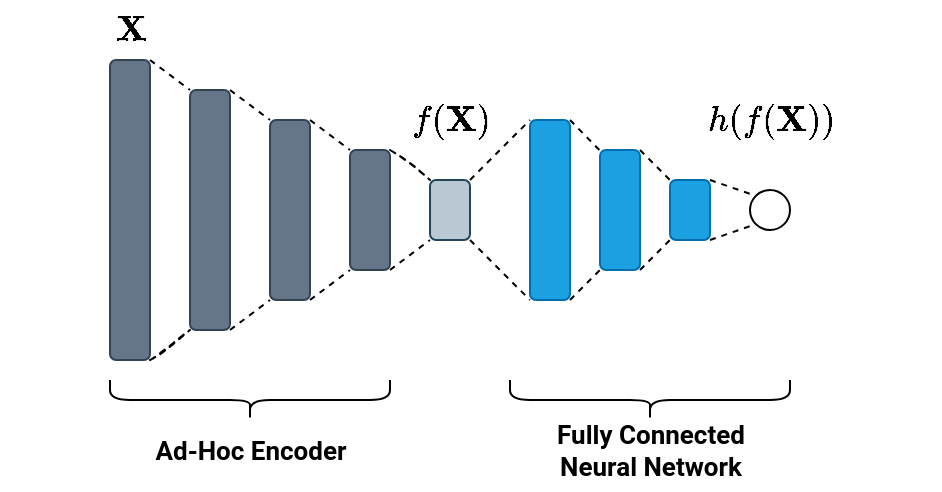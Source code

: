 <mxfile version="20.3.0" type="device"><diagram id="2QSo44NFBagZGtYs8OK3" name="Page-1"><mxGraphModel dx="470" dy="407" grid="1" gridSize="10" guides="1" tooltips="1" connect="1" arrows="1" fold="1" page="1" pageScale="1" pageWidth="850" pageHeight="1100" math="1" shadow="0"><root><mxCell id="0"/><mxCell id="1" parent="0"/><mxCell id="CF4yvR2Nh91F6hV0WE84-1" style="orthogonalLoop=1;jettySize=auto;html=1;exitX=1;exitY=0;exitDx=0;exitDy=0;entryX=0;entryY=0;entryDx=0;entryDy=0;fontFamily=Roboto;fontSource=https%3A%2F%2Ffonts.googleapis.com%2Fcss%3Ffamily%3DRoboto;strokeColor=default;sketch=0;rounded=0;endArrow=none;endFill=0;shadow=0;dashed=1;" parent="1" source="CF4yvR2Nh91F6hV0WE84-3" target="CF4yvR2Nh91F6hV0WE84-6" edge="1"><mxGeometry relative="1" as="geometry"/></mxCell><mxCell id="CF4yvR2Nh91F6hV0WE84-2" style="edgeStyle=none;rounded=0;sketch=1;orthogonalLoop=1;jettySize=auto;html=1;exitX=1;exitY=1;exitDx=0;exitDy=0;entryX=0;entryY=1;entryDx=0;entryDy=0;shadow=0;dashed=1;strokeColor=default;fontFamily=Roboto;fontSource=https%3A%2F%2Ffonts.googleapis.com%2Fcss%3Ffamily%3DRoboto;endArrow=none;endFill=0;" parent="1" source="CF4yvR2Nh91F6hV0WE84-3" target="CF4yvR2Nh91F6hV0WE84-6" edge="1"><mxGeometry relative="1" as="geometry"/></mxCell><mxCell id="CF4yvR2Nh91F6hV0WE84-3" value="" style="rounded=1;whiteSpace=wrap;html=1;fillColor=#647687;strokeColor=#314354;fontColor=#ffffff;" parent="1" vertex="1"><mxGeometry x="80" y="160" width="20" height="150" as="geometry"/></mxCell><mxCell id="CF4yvR2Nh91F6hV0WE84-4" style="edgeStyle=none;rounded=0;sketch=0;orthogonalLoop=1;jettySize=auto;html=1;exitX=1;exitY=0;exitDx=0;exitDy=0;entryX=0;entryY=0;entryDx=0;entryDy=0;shadow=0;strokeColor=default;fontFamily=Roboto;fontSource=https%3A%2F%2Ffonts.googleapis.com%2Fcss%3Ffamily%3DRoboto;endArrow=none;endFill=0;dashed=1;" parent="1" source="CF4yvR2Nh91F6hV0WE84-6" target="CF4yvR2Nh91F6hV0WE84-9" edge="1"><mxGeometry relative="1" as="geometry"/></mxCell><mxCell id="CF4yvR2Nh91F6hV0WE84-40" style="edgeStyle=none;rounded=0;orthogonalLoop=1;jettySize=auto;html=1;exitX=1;exitY=1;exitDx=0;exitDy=0;entryX=0;entryY=1;entryDx=0;entryDy=0;dashed=1;endArrow=none;endFill=0;" parent="1" source="CF4yvR2Nh91F6hV0WE84-6" target="CF4yvR2Nh91F6hV0WE84-9" edge="1"><mxGeometry relative="1" as="geometry"/></mxCell><mxCell id="CF4yvR2Nh91F6hV0WE84-6" value="" style="rounded=1;whiteSpace=wrap;html=1;fillColor=#647687;strokeColor=#314354;fontColor=#ffffff;" parent="1" vertex="1"><mxGeometry x="120" y="175" width="20" height="120" as="geometry"/></mxCell><mxCell id="CF4yvR2Nh91F6hV0WE84-7" style="edgeStyle=none;rounded=0;sketch=0;orthogonalLoop=1;jettySize=auto;html=1;exitX=1;exitY=0;exitDx=0;exitDy=0;entryX=0;entryY=0;entryDx=0;entryDy=0;shadow=0;strokeColor=default;fontFamily=Roboto;fontSource=https%3A%2F%2Ffonts.googleapis.com%2Fcss%3Ffamily%3DRoboto;endArrow=none;endFill=0;dashed=1;" parent="1" source="CF4yvR2Nh91F6hV0WE84-9" target="CF4yvR2Nh91F6hV0WE84-12" edge="1"><mxGeometry relative="1" as="geometry"/></mxCell><mxCell id="CF4yvR2Nh91F6hV0WE84-41" style="edgeStyle=none;rounded=0;orthogonalLoop=1;jettySize=auto;html=1;exitX=1;exitY=1;exitDx=0;exitDy=0;entryX=0;entryY=1;entryDx=0;entryDy=0;dashed=1;endArrow=none;endFill=0;" parent="1" source="CF4yvR2Nh91F6hV0WE84-9" target="CF4yvR2Nh91F6hV0WE84-12" edge="1"><mxGeometry relative="1" as="geometry"/></mxCell><mxCell id="CF4yvR2Nh91F6hV0WE84-9" value="" style="rounded=1;whiteSpace=wrap;html=1;fillColor=#647687;strokeColor=#314354;fontColor=#ffffff;" parent="1" vertex="1"><mxGeometry x="160" y="190" width="20" height="90" as="geometry"/></mxCell><mxCell id="CF4yvR2Nh91F6hV0WE84-11" style="edgeStyle=none;rounded=0;sketch=1;orthogonalLoop=1;jettySize=auto;html=1;exitX=1;exitY=0;exitDx=0;exitDy=0;entryX=0;entryY=0;entryDx=0;entryDy=0;shadow=0;dashed=1;strokeColor=default;fontFamily=Roboto;fontSource=https%3A%2F%2Ffonts.googleapis.com%2Fcss%3Ffamily%3DRoboto;endArrow=none;endFill=0;" parent="1" source="CF4yvR2Nh91F6hV0WE84-12" target="CF4yvR2Nh91F6hV0WE84-15" edge="1"><mxGeometry relative="1" as="geometry"/></mxCell><mxCell id="CF4yvR2Nh91F6hV0WE84-42" style="edgeStyle=none;rounded=0;orthogonalLoop=1;jettySize=auto;html=1;exitX=1;exitY=1;exitDx=0;exitDy=0;entryX=0;entryY=1;entryDx=0;entryDy=0;dashed=1;endArrow=none;endFill=0;" parent="1" source="CF4yvR2Nh91F6hV0WE84-12" target="CF4yvR2Nh91F6hV0WE84-15" edge="1"><mxGeometry relative="1" as="geometry"/></mxCell><mxCell id="CF4yvR2Nh91F6hV0WE84-12" value="" style="rounded=1;whiteSpace=wrap;html=1;fillColor=#647687;strokeColor=#314354;fontColor=#ffffff;" parent="1" vertex="1"><mxGeometry x="200" y="205" width="20" height="60" as="geometry"/></mxCell><mxCell id="CF4yvR2Nh91F6hV0WE84-34" style="rounded=0;orthogonalLoop=1;jettySize=auto;html=1;exitX=1;exitY=0;exitDx=0;exitDy=0;entryX=0;entryY=0;entryDx=0;entryDy=0;dashed=1;endArrow=none;endFill=0;" parent="1" source="CF4yvR2Nh91F6hV0WE84-15" target="CF4yvR2Nh91F6hV0WE84-36" edge="1"><mxGeometry relative="1" as="geometry"><mxPoint x="280" y="175" as="targetPoint"/></mxGeometry></mxCell><mxCell id="CF4yvR2Nh91F6hV0WE84-35" style="edgeStyle=none;rounded=0;orthogonalLoop=1;jettySize=auto;html=1;exitX=1;exitY=1;exitDx=0;exitDy=0;entryX=0;entryY=1;entryDx=0;entryDy=0;dashed=1;endArrow=none;endFill=0;" parent="1" source="CF4yvR2Nh91F6hV0WE84-15" target="CF4yvR2Nh91F6hV0WE84-36" edge="1"><mxGeometry relative="1" as="geometry"><mxPoint x="280" y="295" as="targetPoint"/></mxGeometry></mxCell><mxCell id="CF4yvR2Nh91F6hV0WE84-15" value="" style="rounded=1;whiteSpace=wrap;html=1;fillColor=#bac8d3;strokeColor=#23445d;" parent="1" vertex="1"><mxGeometry x="240" y="220" width="20" height="30" as="geometry"/></mxCell><mxCell id="CF4yvR2Nh91F6hV0WE84-26" value="" style="shape=curlyBracket;whiteSpace=wrap;html=1;rounded=1;flipH=1;rotation=90;" parent="1" vertex="1"><mxGeometry x="140" y="260" width="20" height="140" as="geometry"/></mxCell><mxCell id="CF4yvR2Nh91F6hV0WE84-28" value="&lt;font data-font-src=&quot;https://fonts.googleapis.com/css?family=Roboto&quot; face=&quot;Roboto&quot; style=&quot;font-size: 13px;&quot;&gt;&lt;b style=&quot;font-size: 13px;&quot;&gt;Ad-Hoc Encoder&lt;/b&gt;&lt;/font&gt;" style="text;html=1;align=center;verticalAlign=middle;resizable=0;points=[];autosize=1;strokeColor=none;fillColor=none;fontSize=13;" parent="1" vertex="1"><mxGeometry x="90" y="340" width="120" height="30" as="geometry"/></mxCell><mxCell id="CF4yvR2Nh91F6hV0WE84-30" value="$$\mathbf{X}$$" style="text;html=1;align=center;verticalAlign=middle;resizable=0;points=[];autosize=1;strokeColor=none;fillColor=none;fontFamily=Roboto;fontStyle=1;fontSize=15;" parent="1" vertex="1"><mxGeometry x="25" y="130" width="130" height="30" as="geometry"/></mxCell><mxCell id="CF4yvR2Nh91F6hV0WE84-31" value="$$f(\mathbf{X})$$" style="text;html=1;align=center;verticalAlign=middle;resizable=0;points=[];autosize=1;strokeColor=none;fillColor=none;fontFamily=Roboto;fontStyle=1;fontSize=15;" parent="1" vertex="1"><mxGeometry x="175" y="175" width="150" height="30" as="geometry"/></mxCell><mxCell id="CF4yvR2Nh91F6hV0WE84-43" style="edgeStyle=none;rounded=0;orthogonalLoop=1;jettySize=auto;html=1;exitX=1;exitY=0;exitDx=0;exitDy=0;entryX=1.008;entryY=1.052;entryDx=0;entryDy=0;entryPerimeter=0;dashed=1;endArrow=none;endFill=0;" parent="1" source="CF4yvR2Nh91F6hV0WE84-36" target="CF4yvR2Nh91F6hV0WE84-31" edge="1"><mxGeometry relative="1" as="geometry"/></mxCell><mxCell id="CF4yvR2Nh91F6hV0WE84-45" style="edgeStyle=none;rounded=0;orthogonalLoop=1;jettySize=auto;html=1;exitX=1;exitY=1;exitDx=0;exitDy=0;entryX=0;entryY=1;entryDx=0;entryDy=0;dashed=1;endArrow=none;endFill=0;" parent="1" source="CF4yvR2Nh91F6hV0WE84-36" target="CF4yvR2Nh91F6hV0WE84-37" edge="1"><mxGeometry relative="1" as="geometry"/></mxCell><mxCell id="CF4yvR2Nh91F6hV0WE84-36" value="" style="rounded=1;whiteSpace=wrap;html=1;fillColor=#1ba1e2;strokeColor=#006EAF;fontColor=#ffffff;" parent="1" vertex="1"><mxGeometry x="290" y="190" width="20" height="90" as="geometry"/></mxCell><mxCell id="CF4yvR2Nh91F6hV0WE84-44" style="edgeStyle=none;rounded=0;orthogonalLoop=1;jettySize=auto;html=1;exitX=1;exitY=0;exitDx=0;exitDy=0;entryX=0;entryY=0;entryDx=0;entryDy=0;dashed=1;endArrow=none;endFill=0;" parent="1" source="CF4yvR2Nh91F6hV0WE84-37" target="CF4yvR2Nh91F6hV0WE84-38" edge="1"><mxGeometry relative="1" as="geometry"/></mxCell><mxCell id="CF4yvR2Nh91F6hV0WE84-46" style="edgeStyle=none;rounded=0;orthogonalLoop=1;jettySize=auto;html=1;exitX=1;exitY=1;exitDx=0;exitDy=0;entryX=0;entryY=1;entryDx=0;entryDy=0;dashed=1;endArrow=none;endFill=0;" parent="1" source="CF4yvR2Nh91F6hV0WE84-37" target="CF4yvR2Nh91F6hV0WE84-38" edge="1"><mxGeometry relative="1" as="geometry"/></mxCell><mxCell id="CF4yvR2Nh91F6hV0WE84-37" value="" style="rounded=1;whiteSpace=wrap;html=1;fillColor=#1ba1e2;strokeColor=#006EAF;fontColor=#ffffff;" parent="1" vertex="1"><mxGeometry x="325" y="205" width="20" height="60" as="geometry"/></mxCell><mxCell id="CF4yvR2Nh91F6hV0WE84-47" style="edgeStyle=none;rounded=0;orthogonalLoop=1;jettySize=auto;html=1;exitX=1;exitY=0;exitDx=0;exitDy=0;entryX=0;entryY=0;entryDx=0;entryDy=0;dashed=1;endArrow=none;endFill=0;" parent="1" source="CF4yvR2Nh91F6hV0WE84-38" target="CF4yvR2Nh91F6hV0WE84-39" edge="1"><mxGeometry relative="1" as="geometry"/></mxCell><mxCell id="CF4yvR2Nh91F6hV0WE84-48" style="edgeStyle=none;rounded=0;orthogonalLoop=1;jettySize=auto;html=1;exitX=1;exitY=1;exitDx=0;exitDy=0;entryX=0;entryY=1;entryDx=0;entryDy=0;dashed=1;endArrow=none;endFill=0;" parent="1" source="CF4yvR2Nh91F6hV0WE84-38" target="CF4yvR2Nh91F6hV0WE84-39" edge="1"><mxGeometry relative="1" as="geometry"/></mxCell><mxCell id="CF4yvR2Nh91F6hV0WE84-38" value="" style="rounded=1;whiteSpace=wrap;html=1;fillColor=#1ba1e2;strokeColor=#006EAF;fontColor=#ffffff;" parent="1" vertex="1"><mxGeometry x="360" y="220" width="20" height="30" as="geometry"/></mxCell><mxCell id="CF4yvR2Nh91F6hV0WE84-39" value="" style="ellipse;whiteSpace=wrap;html=1;aspect=fixed;" parent="1" vertex="1"><mxGeometry x="400" y="225" width="20" height="20" as="geometry"/></mxCell><mxCell id="CF4yvR2Nh91F6hV0WE84-50" value="$$h(f(\mathbf{X}))$$" style="text;html=1;align=center;verticalAlign=middle;resizable=0;points=[];autosize=1;strokeColor=none;fillColor=none;fontFamily=Roboto;fontStyle=1;fontSize=15;" parent="1" vertex="1"><mxGeometry x="325" y="175" width="170" height="30" as="geometry"/></mxCell><mxCell id="CF4yvR2Nh91F6hV0WE84-52" value="" style="shape=curlyBracket;whiteSpace=wrap;html=1;rounded=1;flipH=1;rotation=90;" parent="1" vertex="1"><mxGeometry x="340" y="260" width="20" height="140" as="geometry"/></mxCell><mxCell id="CF4yvR2Nh91F6hV0WE84-53" value="&lt;font face=&quot;Roboto&quot;&gt;&lt;b&gt;Fully Connected&lt;br&gt;Neural Network&lt;br&gt;&lt;/b&gt;&lt;/font&gt;" style="text;html=1;align=center;verticalAlign=middle;resizable=0;points=[];autosize=1;strokeColor=none;fillColor=none;fontSize=13;" parent="1" vertex="1"><mxGeometry x="290" y="335" width="120" height="40" as="geometry"/></mxCell></root></mxGraphModel></diagram></mxfile>